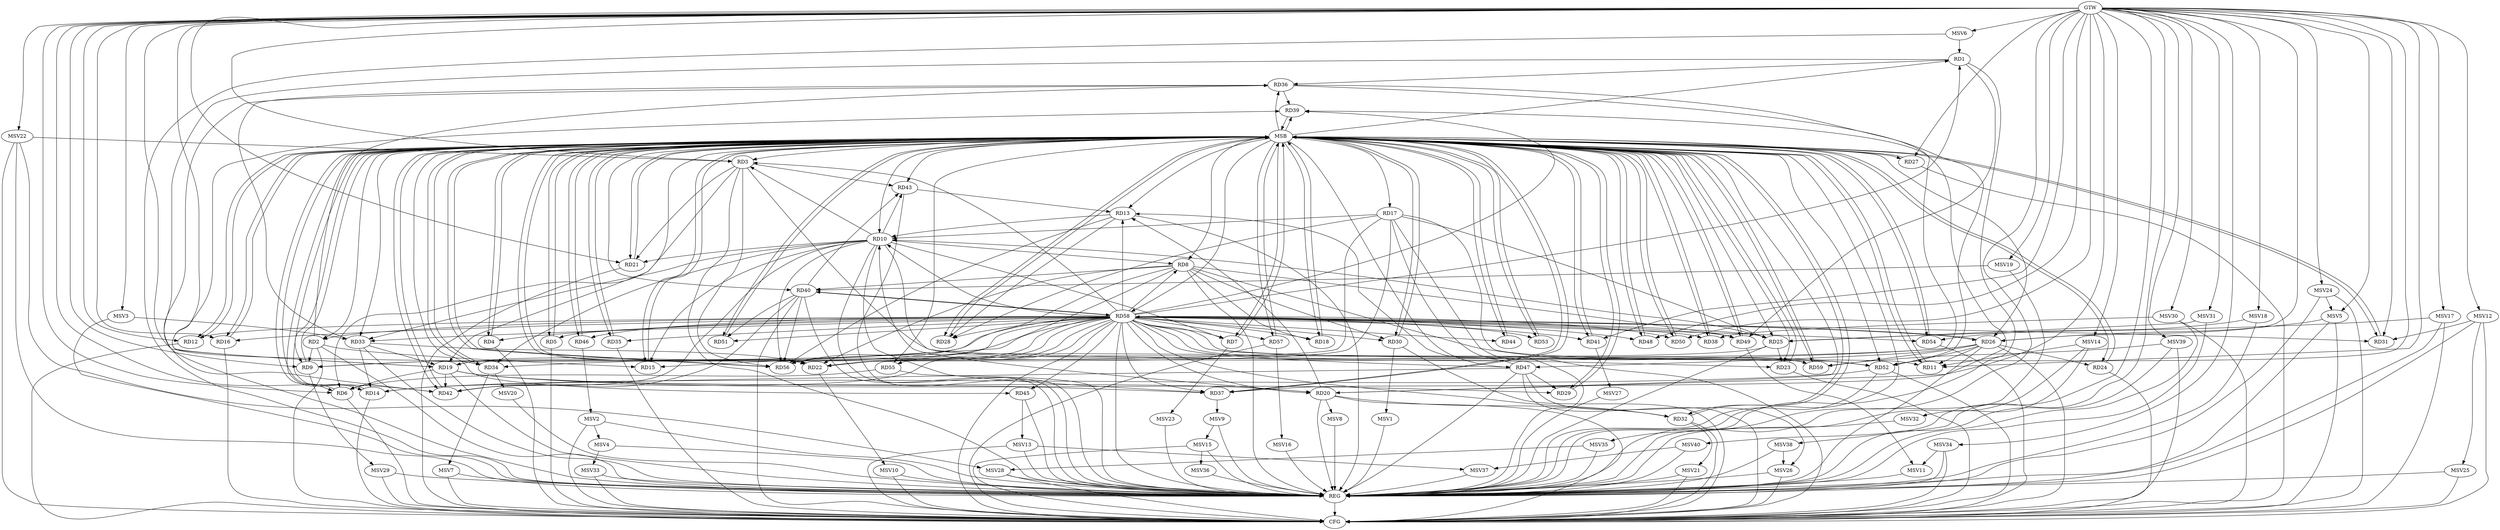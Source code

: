 strict digraph G {
  RD1 [ label="RD1" ];
  RD2 [ label="RD2" ];
  RD3 [ label="RD3" ];
  RD4 [ label="RD4" ];
  RD5 [ label="RD5" ];
  RD6 [ label="RD6" ];
  RD7 [ label="RD7" ];
  RD8 [ label="RD8" ];
  RD9 [ label="RD9" ];
  RD10 [ label="RD10" ];
  RD11 [ label="RD11" ];
  RD12 [ label="RD12" ];
  RD13 [ label="RD13" ];
  RD14 [ label="RD14" ];
  RD15 [ label="RD15" ];
  RD16 [ label="RD16" ];
  RD17 [ label="RD17" ];
  RD18 [ label="RD18" ];
  RD19 [ label="RD19" ];
  RD20 [ label="RD20" ];
  RD21 [ label="RD21" ];
  RD22 [ label="RD22" ];
  RD23 [ label="RD23" ];
  RD24 [ label="RD24" ];
  RD25 [ label="RD25" ];
  RD26 [ label="RD26" ];
  RD27 [ label="RD27" ];
  RD28 [ label="RD28" ];
  RD29 [ label="RD29" ];
  RD30 [ label="RD30" ];
  RD31 [ label="RD31" ];
  RD32 [ label="RD32" ];
  RD33 [ label="RD33" ];
  RD34 [ label="RD34" ];
  RD35 [ label="RD35" ];
  RD36 [ label="RD36" ];
  RD37 [ label="RD37" ];
  RD38 [ label="RD38" ];
  RD39 [ label="RD39" ];
  RD40 [ label="RD40" ];
  RD41 [ label="RD41" ];
  RD42 [ label="RD42" ];
  RD43 [ label="RD43" ];
  RD44 [ label="RD44" ];
  RD45 [ label="RD45" ];
  RD46 [ label="RD46" ];
  RD47 [ label="RD47" ];
  RD48 [ label="RD48" ];
  RD49 [ label="RD49" ];
  RD50 [ label="RD50" ];
  RD51 [ label="RD51" ];
  RD52 [ label="RD52" ];
  RD53 [ label="RD53" ];
  RD54 [ label="RD54" ];
  RD55 [ label="RD55" ];
  RD56 [ label="RD56" ];
  RD57 [ label="RD57" ];
  RD58 [ label="RD58" ];
  RD59 [ label="RD59" ];
  GTW [ label="GTW" ];
  REG [ label="REG" ];
  MSB [ label="MSB" ];
  CFG [ label="CFG" ];
  MSV1 [ label="MSV1" ];
  MSV2 [ label="MSV2" ];
  MSV3 [ label="MSV3" ];
  MSV4 [ label="MSV4" ];
  MSV5 [ label="MSV5" ];
  MSV6 [ label="MSV6" ];
  MSV7 [ label="MSV7" ];
  MSV8 [ label="MSV8" ];
  MSV9 [ label="MSV9" ];
  MSV10 [ label="MSV10" ];
  MSV11 [ label="MSV11" ];
  MSV12 [ label="MSV12" ];
  MSV13 [ label="MSV13" ];
  MSV14 [ label="MSV14" ];
  MSV15 [ label="MSV15" ];
  MSV16 [ label="MSV16" ];
  MSV17 [ label="MSV17" ];
  MSV18 [ label="MSV18" ];
  MSV19 [ label="MSV19" ];
  MSV20 [ label="MSV20" ];
  MSV21 [ label="MSV21" ];
  MSV22 [ label="MSV22" ];
  MSV23 [ label="MSV23" ];
  MSV24 [ label="MSV24" ];
  MSV25 [ label="MSV25" ];
  MSV26 [ label="MSV26" ];
  MSV27 [ label="MSV27" ];
  MSV28 [ label="MSV28" ];
  MSV29 [ label="MSV29" ];
  MSV30 [ label="MSV30" ];
  MSV31 [ label="MSV31" ];
  MSV32 [ label="MSV32" ];
  MSV33 [ label="MSV33" ];
  MSV34 [ label="MSV34" ];
  MSV35 [ label="MSV35" ];
  MSV36 [ label="MSV36" ];
  MSV37 [ label="MSV37" ];
  MSV38 [ label="MSV38" ];
  MSV39 [ label="MSV39" ];
  MSV40 [ label="MSV40" ];
  RD1 -> RD36;
  RD1 -> RD42;
  RD1 -> RD49;
  RD2 -> RD9;
  RD2 -> RD15;
  RD2 -> RD36;
  RD3 -> RD6;
  RD10 -> RD3;
  RD3 -> RD21;
  RD3 -> RD43;
  RD3 -> RD56;
  RD3 -> RD59;
  RD19 -> RD6;
  RD55 -> RD6;
  RD10 -> RD7;
  RD10 -> RD8;
  RD8 -> RD18;
  RD8 -> RD19;
  RD8 -> RD22;
  RD8 -> RD30;
  RD8 -> RD40;
  RD8 -> RD49;
  RD8 -> RD52;
  RD8 -> RD56;
  RD58 -> RD8;
  RD17 -> RD9;
  RD58 -> RD9;
  RD13 -> RD10;
  RD10 -> RD15;
  RD17 -> RD10;
  RD20 -> RD10;
  RD10 -> RD21;
  RD10 -> RD23;
  RD25 -> RD10;
  RD10 -> RD33;
  RD10 -> RD34;
  RD10 -> RD37;
  RD10 -> RD42;
  RD10 -> RD43;
  RD10 -> RD56;
  RD58 -> RD10;
  RD26 -> RD11;
  RD20 -> RD13;
  RD13 -> RD28;
  RD43 -> RD13;
  RD47 -> RD13;
  RD13 -> RD56;
  RD58 -> RD13;
  RD33 -> RD14;
  RD47 -> RD14;
  RD52 -> RD14;
  RD17 -> RD22;
  RD17 -> RD25;
  RD17 -> RD28;
  RD17 -> RD52;
  RD19 -> RD20;
  RD19 -> RD29;
  RD33 -> RD19;
  RD19 -> RD37;
  RD19 -> RD39;
  RD19 -> RD42;
  RD20 -> RD32;
  RD20 -> RD39;
  RD26 -> RD22;
  RD33 -> RD22;
  RD58 -> RD22;
  RD25 -> RD23;
  RD26 -> RD24;
  RD25 -> RD56;
  RD26 -> RD34;
  RD26 -> RD52;
  RD26 -> RD58;
  RD26 -> RD59;
  RD47 -> RD29;
  RD58 -> RD30;
  RD33 -> RD36;
  RD36 -> RD39;
  RD36 -> RD47;
  RD36 -> RD52;
  RD40 -> RD42;
  RD40 -> RD43;
  RD40 -> RD51;
  RD40 -> RD56;
  RD40 -> RD58;
  RD58 -> RD42;
  RD58 -> RD47;
  RD58 -> RD53;
  RD58 -> RD54;
  RD58 -> RD56;
  RD58 -> RD59;
  GTW -> RD42;
  GTW -> RD6;
  GTW -> RD21;
  GTW -> RD3;
  GTW -> RD11;
  GTW -> RD26;
  GTW -> RD52;
  GTW -> RD12;
  GTW -> RD9;
  GTW -> RD41;
  GTW -> RD37;
  GTW -> RD16;
  GTW -> RD19;
  GTW -> RD48;
  GTW -> RD34;
  GTW -> RD50;
  GTW -> RD27;
  GTW -> RD31;
  RD1 -> REG;
  RD2 -> REG;
  RD3 -> REG;
  RD8 -> REG;
  RD10 -> REG;
  RD13 -> REG;
  RD17 -> REG;
  RD19 -> REG;
  RD20 -> REG;
  RD25 -> REG;
  RD26 -> REG;
  RD33 -> REG;
  RD36 -> REG;
  RD40 -> REG;
  RD43 -> REG;
  RD45 -> REG;
  RD47 -> REG;
  RD52 -> REG;
  RD55 -> REG;
  RD58 -> REG;
  RD4 -> MSB;
  MSB -> RD5;
  MSB -> RD40;
  MSB -> RD48;
  MSB -> RD55;
  MSB -> REG;
  RD5 -> MSB;
  MSB -> RD4;
  MSB -> RD24;
  MSB -> RD25;
  MSB -> RD32;
  MSB -> RD39;
  RD6 -> MSB;
  MSB -> RD7;
  MSB -> RD13;
  MSB -> RD22;
  MSB -> RD35;
  MSB -> RD36;
  MSB -> RD43;
  RD7 -> MSB;
  MSB -> RD19;
  MSB -> RD34;
  RD9 -> MSB;
  MSB -> RD18;
  MSB -> RD46;
  RD11 -> MSB;
  MSB -> RD3;
  MSB -> RD14;
  MSB -> RD15;
  MSB -> RD28;
  RD12 -> MSB;
  MSB -> RD6;
  MSB -> RD17;
  RD14 -> MSB;
  MSB -> RD21;
  MSB -> RD42;
  MSB -> RD57;
  MSB -> RD59;
  RD15 -> MSB;
  MSB -> RD8;
  MSB -> RD11;
  MSB -> RD33;
  MSB -> RD37;
  RD16 -> MSB;
  RD18 -> MSB;
  MSB -> RD1;
  MSB -> RD30;
  MSB -> RD38;
  MSB -> RD41;
  MSB -> RD53;
  RD21 -> MSB;
  MSB -> RD20;
  MSB -> RD31;
  MSB -> RD52;
  RD22 -> MSB;
  MSB -> RD9;
  MSB -> RD44;
  MSB -> RD45;
  RD23 -> MSB;
  MSB -> RD2;
  MSB -> RD51;
  RD24 -> MSB;
  RD27 -> MSB;
  MSB -> RD47;
  RD28 -> MSB;
  RD29 -> MSB;
  MSB -> RD54;
  RD30 -> MSB;
  MSB -> RD58;
  RD31 -> MSB;
  MSB -> RD12;
  MSB -> RD50;
  RD32 -> MSB;
  MSB -> RD49;
  RD34 -> MSB;
  RD35 -> MSB;
  RD37 -> MSB;
  MSB -> RD23;
  MSB -> RD56;
  RD38 -> MSB;
  RD39 -> MSB;
  MSB -> RD10;
  MSB -> RD27;
  RD41 -> MSB;
  MSB -> RD29;
  RD42 -> MSB;
  RD44 -> MSB;
  RD46 -> MSB;
  MSB -> RD16;
  RD48 -> MSB;
  MSB -> RD26;
  RD49 -> MSB;
  RD50 -> MSB;
  RD51 -> MSB;
  RD53 -> MSB;
  RD54 -> MSB;
  RD56 -> MSB;
  RD57 -> MSB;
  RD59 -> MSB;
  RD16 -> CFG;
  RD21 -> CFG;
  RD35 -> CFG;
  RD27 -> CFG;
  RD24 -> CFG;
  RD12 -> CFG;
  RD57 -> CFG;
  RD17 -> CFG;
  RD23 -> CFG;
  RD14 -> CFG;
  RD26 -> CFG;
  RD30 -> CFG;
  RD40 -> CFG;
  RD32 -> CFG;
  RD4 -> CFG;
  RD5 -> CFG;
  RD58 -> CFG;
  RD47 -> CFG;
  RD52 -> CFG;
  RD54 -> CFG;
  RD20 -> CFG;
  RD2 -> CFG;
  RD6 -> CFG;
  REG -> CFG;
  RD58 -> RD33;
  RD58 -> RD50;
  RD58 -> RD16;
  RD58 -> RD37;
  RD58 -> RD40;
  RD58 -> RD35;
  RD58 -> RD51;
  RD58 -> RD20;
  RD58 -> RD52;
  RD58 -> RD11;
  RD58 -> RD57;
  RD58 -> RD38;
  RD58 -> RD5;
  RD58 -> RD19;
  RD58 -> RD41;
  RD58 -> RD49;
  RD58 -> RD44;
  RD58 -> RD3;
  RD58 -> RD25;
  RD58 -> RD46;
  RD58 -> RD32;
  RD58 -> RD12;
  RD58 -> RD4;
  RD58 -> RD45;
  RD58 -> RD7;
  RD58 -> RD18;
  RD58 -> RD26;
  RD58 -> RD39;
  RD58 -> RD1;
  RD58 -> RD31;
  RD58 -> RD48;
  RD58 -> RD2;
  RD58 -> RD55;
  RD58 -> RD15;
  RD58 -> RD28;
  RD30 -> MSV1;
  MSV1 -> REG;
  RD46 -> MSV2;
  MSV2 -> REG;
  MSV2 -> CFG;
  MSV3 -> RD33;
  GTW -> MSV3;
  MSV3 -> REG;
  MSV2 -> MSV4;
  MSV4 -> REG;
  MSV5 -> RD26;
  GTW -> MSV5;
  MSV5 -> REG;
  MSV5 -> CFG;
  MSV6 -> RD1;
  GTW -> MSV6;
  MSV6 -> REG;
  RD34 -> MSV7;
  MSV7 -> REG;
  MSV7 -> CFG;
  RD20 -> MSV8;
  MSV8 -> REG;
  RD37 -> MSV9;
  MSV9 -> REG;
  RD22 -> MSV10;
  MSV10 -> REG;
  MSV10 -> CFG;
  RD49 -> MSV11;
  MSV11 -> REG;
  MSV12 -> RD31;
  GTW -> MSV12;
  MSV12 -> REG;
  MSV12 -> CFG;
  RD45 -> MSV13;
  MSV13 -> REG;
  MSV13 -> CFG;
  MSV14 -> RD11;
  GTW -> MSV14;
  MSV14 -> REG;
  MSV9 -> MSV15;
  MSV15 -> REG;
  MSV15 -> CFG;
  RD57 -> MSV16;
  MSV16 -> REG;
  MSV17 -> RD25;
  GTW -> MSV17;
  MSV17 -> REG;
  MSV17 -> CFG;
  MSV18 -> RD54;
  GTW -> MSV18;
  MSV18 -> REG;
  MSV19 -> RD40;
  GTW -> MSV19;
  MSV19 -> REG;
  RD34 -> MSV20;
  MSV20 -> REG;
  RD32 -> MSV21;
  MSV21 -> REG;
  MSV21 -> CFG;
  MSV22 -> RD3;
  GTW -> MSV22;
  MSV22 -> REG;
  MSV22 -> CFG;
  RD7 -> MSV23;
  MSV23 -> REG;
  MSV24 -> MSV5;
  GTW -> MSV24;
  MSV24 -> REG;
  MSV24 -> CFG;
  MSV12 -> MSV25;
  MSV25 -> REG;
  MSV25 -> CFG;
  RD47 -> MSV26;
  MSV26 -> REG;
  MSV26 -> CFG;
  RD41 -> MSV27;
  MSV27 -> REG;
  MSV22 -> MSV28;
  MSV28 -> REG;
  MSV28 -> CFG;
  RD9 -> MSV29;
  MSV29 -> REG;
  MSV29 -> CFG;
  MSV30 -> RD38;
  GTW -> MSV30;
  MSV30 -> REG;
  MSV30 -> CFG;
  MSV31 -> RD25;
  GTW -> MSV31;
  MSV31 -> REG;
  MSV14 -> MSV32;
  MSV32 -> REG;
  MSV4 -> MSV33;
  MSV33 -> REG;
  MSV33 -> CFG;
  MSV34 -> MSV11;
  GTW -> MSV34;
  MSV34 -> REG;
  MSV34 -> CFG;
  MSV35 -> MSV28;
  GTW -> MSV35;
  MSV35 -> REG;
  MSV15 -> MSV36;
  MSV36 -> REG;
  MSV13 -> MSV37;
  MSV37 -> REG;
  MSV38 -> MSV26;
  GTW -> MSV38;
  MSV38 -> REG;
  MSV39 -> RD59;
  GTW -> MSV39;
  MSV39 -> REG;
  MSV39 -> CFG;
  MSV40 -> MSV37;
  GTW -> MSV40;
  MSV40 -> REG;
}
